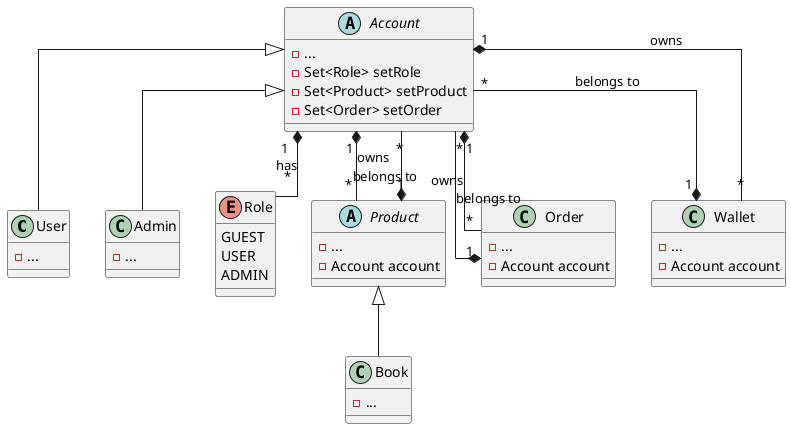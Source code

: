 @startuml
'https://plantuml.com/class-diagram
skinparam linetype ortho

class User
class Admin
class Book

enum Role {
    GUEST
    USER
    ADMIN
}

abstract class Account{
    -...
    -Set<Role> setRole
    -Set<Product> setProduct
    -Set<Order> setOrder
}

abstract class Product{
    -...
    -Account account
}

class Order{
    -...
    -Account account
}

class Wallet{
    -...
    -Account account
}
class User{
    -...
}
class Admin{
    -...
}
class Book{
    -...
}

' Relationship between entities '

Account <|-- User
Account <|-- Admin
Account "1" *-- "*" Role : has
Account "1" *-- "*" Product : owns
Product <|-- Book
Product "1" *-- "*" Account : belongs to
Account "1" *-- "*" Order : owns
Order "1" *-- "*" Account : belongs to
Account "1" *-- "*" Wallet : owns
Wallet "1" *-- "*" Account : belongs to

@enduml